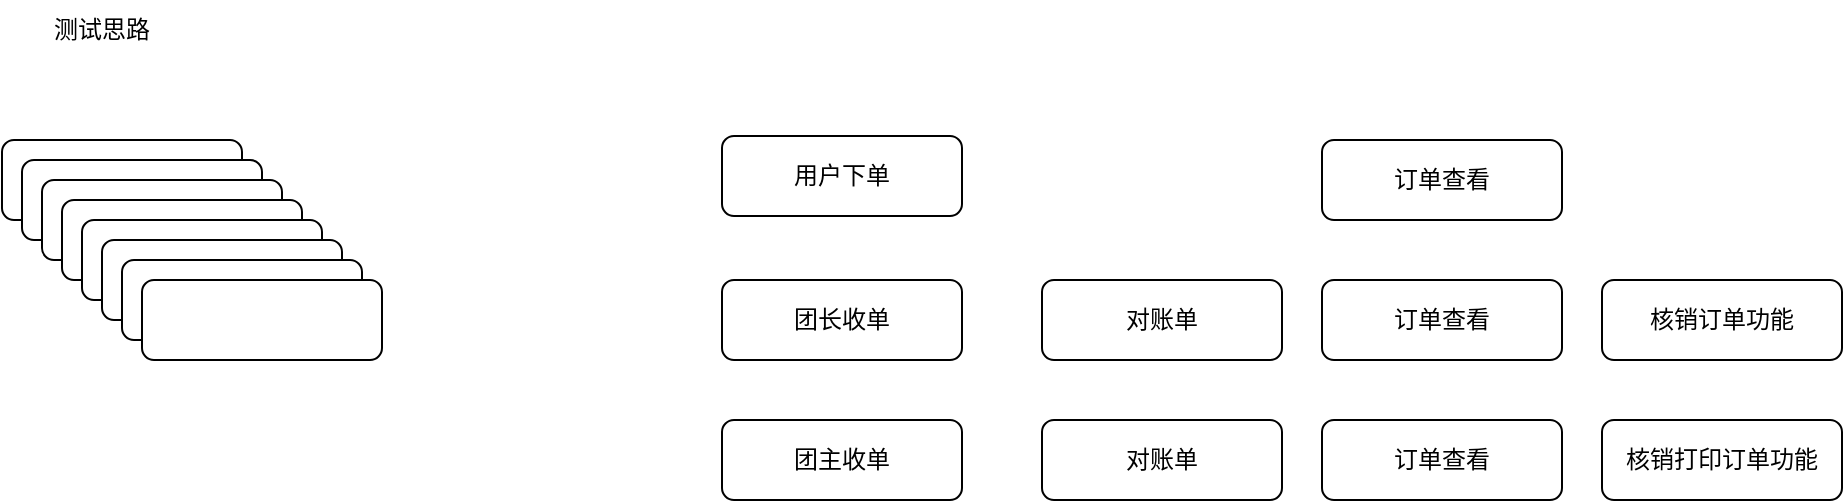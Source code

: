 <mxfile version="26.1.3">
  <diagram name="第 1 页" id="VGcsksy7XfQpS_59Nm2g">
    <mxGraphModel dx="2261" dy="761" grid="1" gridSize="10" guides="1" tooltips="1" connect="1" arrows="1" fold="1" page="1" pageScale="1" pageWidth="827" pageHeight="1169" math="0" shadow="0">
      <root>
        <mxCell id="0" />
        <mxCell id="1" parent="0" />
        <mxCell id="vOVfCKa2Iexsydhb4jjb-2" value="用户下单" style="rounded=1;whiteSpace=wrap;html=1;" vertex="1" parent="1">
          <mxGeometry x="180" y="208" width="120" height="40" as="geometry" />
        </mxCell>
        <mxCell id="vOVfCKa2Iexsydhb4jjb-3" value="" style="rounded=1;whiteSpace=wrap;html=1;" vertex="1" parent="1">
          <mxGeometry x="-180" y="210" width="120" height="40" as="geometry" />
        </mxCell>
        <mxCell id="vOVfCKa2Iexsydhb4jjb-4" value="团长收单" style="rounded=1;whiteSpace=wrap;html=1;" vertex="1" parent="1">
          <mxGeometry x="180" y="280" width="120" height="40" as="geometry" />
        </mxCell>
        <mxCell id="vOVfCKa2Iexsydhb4jjb-5" value="" style="rounded=1;whiteSpace=wrap;html=1;" vertex="1" parent="1">
          <mxGeometry x="-170" y="220" width="120" height="40" as="geometry" />
        </mxCell>
        <mxCell id="vOVfCKa2Iexsydhb4jjb-6" value="" style="rounded=1;whiteSpace=wrap;html=1;" vertex="1" parent="1">
          <mxGeometry x="-160" y="230" width="120" height="40" as="geometry" />
        </mxCell>
        <mxCell id="vOVfCKa2Iexsydhb4jjb-7" value="" style="rounded=1;whiteSpace=wrap;html=1;" vertex="1" parent="1">
          <mxGeometry x="-150" y="240" width="120" height="40" as="geometry" />
        </mxCell>
        <mxCell id="vOVfCKa2Iexsydhb4jjb-8" value="" style="rounded=1;whiteSpace=wrap;html=1;" vertex="1" parent="1">
          <mxGeometry x="-140" y="250" width="120" height="40" as="geometry" />
        </mxCell>
        <mxCell id="vOVfCKa2Iexsydhb4jjb-9" value="" style="rounded=1;whiteSpace=wrap;html=1;" vertex="1" parent="1">
          <mxGeometry x="-130" y="260" width="120" height="40" as="geometry" />
        </mxCell>
        <mxCell id="vOVfCKa2Iexsydhb4jjb-10" value="" style="rounded=1;whiteSpace=wrap;html=1;" vertex="1" parent="1">
          <mxGeometry x="-120" y="270" width="120" height="40" as="geometry" />
        </mxCell>
        <mxCell id="vOVfCKa2Iexsydhb4jjb-11" value="" style="rounded=1;whiteSpace=wrap;html=1;" vertex="1" parent="1">
          <mxGeometry x="-110" y="280" width="120" height="40" as="geometry" />
        </mxCell>
        <mxCell id="vOVfCKa2Iexsydhb4jjb-12" value="团主收单" style="rounded=1;whiteSpace=wrap;html=1;" vertex="1" parent="1">
          <mxGeometry x="180" y="350" width="120" height="40" as="geometry" />
        </mxCell>
        <mxCell id="vOVfCKa2Iexsydhb4jjb-14" value="测试思路" style="text;html=1;align=center;verticalAlign=middle;whiteSpace=wrap;rounded=0;" vertex="1" parent="1">
          <mxGeometry x="-160" y="140" width="60" height="30" as="geometry" />
        </mxCell>
        <mxCell id="vOVfCKa2Iexsydhb4jjb-15" value="对账单" style="rounded=1;whiteSpace=wrap;html=1;" vertex="1" parent="1">
          <mxGeometry x="340" y="280" width="120" height="40" as="geometry" />
        </mxCell>
        <mxCell id="vOVfCKa2Iexsydhb4jjb-16" value="对账单" style="rounded=1;whiteSpace=wrap;html=1;" vertex="1" parent="1">
          <mxGeometry x="340" y="350" width="120" height="40" as="geometry" />
        </mxCell>
        <mxCell id="vOVfCKa2Iexsydhb4jjb-17" value="订单查看" style="rounded=1;whiteSpace=wrap;html=1;" vertex="1" parent="1">
          <mxGeometry x="480" y="280" width="120" height="40" as="geometry" />
        </mxCell>
        <mxCell id="vOVfCKa2Iexsydhb4jjb-18" value="核销订单功能" style="rounded=1;whiteSpace=wrap;html=1;" vertex="1" parent="1">
          <mxGeometry x="620" y="280" width="120" height="40" as="geometry" />
        </mxCell>
        <mxCell id="vOVfCKa2Iexsydhb4jjb-19" value="订单查看" style="rounded=1;whiteSpace=wrap;html=1;" vertex="1" parent="1">
          <mxGeometry x="480" y="350" width="120" height="40" as="geometry" />
        </mxCell>
        <mxCell id="vOVfCKa2Iexsydhb4jjb-20" value="核销打印订单功能" style="rounded=1;whiteSpace=wrap;html=1;" vertex="1" parent="1">
          <mxGeometry x="620" y="350" width="120" height="40" as="geometry" />
        </mxCell>
        <mxCell id="vOVfCKa2Iexsydhb4jjb-21" value="订单查看" style="rounded=1;whiteSpace=wrap;html=1;" vertex="1" parent="1">
          <mxGeometry x="480" y="210" width="120" height="40" as="geometry" />
        </mxCell>
      </root>
    </mxGraphModel>
  </diagram>
</mxfile>
